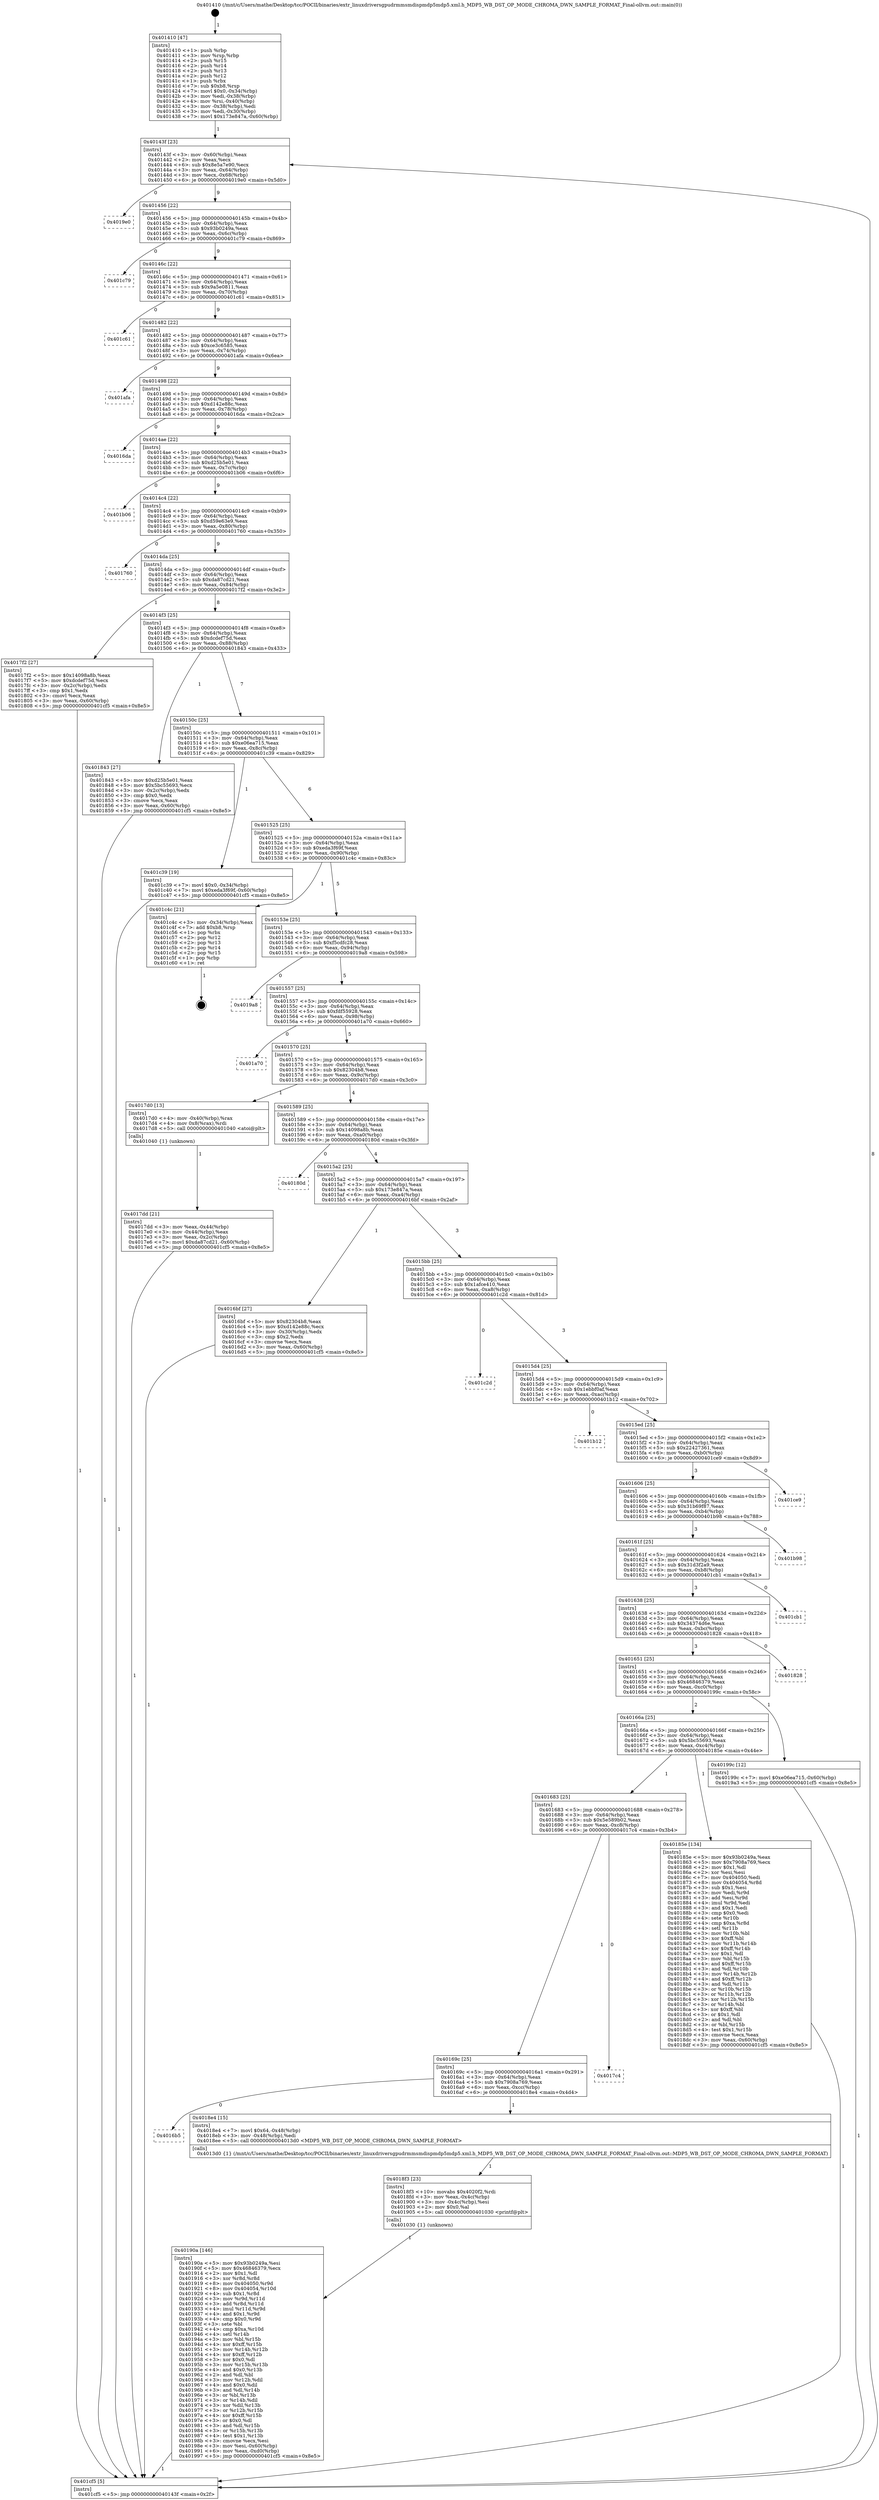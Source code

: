 digraph "0x401410" {
  label = "0x401410 (/mnt/c/Users/mathe/Desktop/tcc/POCII/binaries/extr_linuxdriversgpudrmmsmdispmdp5mdp5.xml.h_MDP5_WB_DST_OP_MODE_CHROMA_DWN_SAMPLE_FORMAT_Final-ollvm.out::main(0))"
  labelloc = "t"
  node[shape=record]

  Entry [label="",width=0.3,height=0.3,shape=circle,fillcolor=black,style=filled]
  "0x40143f" [label="{
     0x40143f [23]\l
     | [instrs]\l
     &nbsp;&nbsp;0x40143f \<+3\>: mov -0x60(%rbp),%eax\l
     &nbsp;&nbsp;0x401442 \<+2\>: mov %eax,%ecx\l
     &nbsp;&nbsp;0x401444 \<+6\>: sub $0x8e5a7e90,%ecx\l
     &nbsp;&nbsp;0x40144a \<+3\>: mov %eax,-0x64(%rbp)\l
     &nbsp;&nbsp;0x40144d \<+3\>: mov %ecx,-0x68(%rbp)\l
     &nbsp;&nbsp;0x401450 \<+6\>: je 00000000004019e0 \<main+0x5d0\>\l
  }"]
  "0x4019e0" [label="{
     0x4019e0\l
  }", style=dashed]
  "0x401456" [label="{
     0x401456 [22]\l
     | [instrs]\l
     &nbsp;&nbsp;0x401456 \<+5\>: jmp 000000000040145b \<main+0x4b\>\l
     &nbsp;&nbsp;0x40145b \<+3\>: mov -0x64(%rbp),%eax\l
     &nbsp;&nbsp;0x40145e \<+5\>: sub $0x93b0249a,%eax\l
     &nbsp;&nbsp;0x401463 \<+3\>: mov %eax,-0x6c(%rbp)\l
     &nbsp;&nbsp;0x401466 \<+6\>: je 0000000000401c79 \<main+0x869\>\l
  }"]
  Exit [label="",width=0.3,height=0.3,shape=circle,fillcolor=black,style=filled,peripheries=2]
  "0x401c79" [label="{
     0x401c79\l
  }", style=dashed]
  "0x40146c" [label="{
     0x40146c [22]\l
     | [instrs]\l
     &nbsp;&nbsp;0x40146c \<+5\>: jmp 0000000000401471 \<main+0x61\>\l
     &nbsp;&nbsp;0x401471 \<+3\>: mov -0x64(%rbp),%eax\l
     &nbsp;&nbsp;0x401474 \<+5\>: sub $0x9a5e0811,%eax\l
     &nbsp;&nbsp;0x401479 \<+3\>: mov %eax,-0x70(%rbp)\l
     &nbsp;&nbsp;0x40147c \<+6\>: je 0000000000401c61 \<main+0x851\>\l
  }"]
  "0x40190a" [label="{
     0x40190a [146]\l
     | [instrs]\l
     &nbsp;&nbsp;0x40190a \<+5\>: mov $0x93b0249a,%esi\l
     &nbsp;&nbsp;0x40190f \<+5\>: mov $0x46846379,%ecx\l
     &nbsp;&nbsp;0x401914 \<+2\>: mov $0x1,%dl\l
     &nbsp;&nbsp;0x401916 \<+3\>: xor %r8d,%r8d\l
     &nbsp;&nbsp;0x401919 \<+8\>: mov 0x404050,%r9d\l
     &nbsp;&nbsp;0x401921 \<+8\>: mov 0x404054,%r10d\l
     &nbsp;&nbsp;0x401929 \<+4\>: sub $0x1,%r8d\l
     &nbsp;&nbsp;0x40192d \<+3\>: mov %r9d,%r11d\l
     &nbsp;&nbsp;0x401930 \<+3\>: add %r8d,%r11d\l
     &nbsp;&nbsp;0x401933 \<+4\>: imul %r11d,%r9d\l
     &nbsp;&nbsp;0x401937 \<+4\>: and $0x1,%r9d\l
     &nbsp;&nbsp;0x40193b \<+4\>: cmp $0x0,%r9d\l
     &nbsp;&nbsp;0x40193f \<+3\>: sete %bl\l
     &nbsp;&nbsp;0x401942 \<+4\>: cmp $0xa,%r10d\l
     &nbsp;&nbsp;0x401946 \<+4\>: setl %r14b\l
     &nbsp;&nbsp;0x40194a \<+3\>: mov %bl,%r15b\l
     &nbsp;&nbsp;0x40194d \<+4\>: xor $0xff,%r15b\l
     &nbsp;&nbsp;0x401951 \<+3\>: mov %r14b,%r12b\l
     &nbsp;&nbsp;0x401954 \<+4\>: xor $0xff,%r12b\l
     &nbsp;&nbsp;0x401958 \<+3\>: xor $0x0,%dl\l
     &nbsp;&nbsp;0x40195b \<+3\>: mov %r15b,%r13b\l
     &nbsp;&nbsp;0x40195e \<+4\>: and $0x0,%r13b\l
     &nbsp;&nbsp;0x401962 \<+2\>: and %dl,%bl\l
     &nbsp;&nbsp;0x401964 \<+3\>: mov %r12b,%dil\l
     &nbsp;&nbsp;0x401967 \<+4\>: and $0x0,%dil\l
     &nbsp;&nbsp;0x40196b \<+3\>: and %dl,%r14b\l
     &nbsp;&nbsp;0x40196e \<+3\>: or %bl,%r13b\l
     &nbsp;&nbsp;0x401971 \<+3\>: or %r14b,%dil\l
     &nbsp;&nbsp;0x401974 \<+3\>: xor %dil,%r13b\l
     &nbsp;&nbsp;0x401977 \<+3\>: or %r12b,%r15b\l
     &nbsp;&nbsp;0x40197a \<+4\>: xor $0xff,%r15b\l
     &nbsp;&nbsp;0x40197e \<+3\>: or $0x0,%dl\l
     &nbsp;&nbsp;0x401981 \<+3\>: and %dl,%r15b\l
     &nbsp;&nbsp;0x401984 \<+3\>: or %r15b,%r13b\l
     &nbsp;&nbsp;0x401987 \<+4\>: test $0x1,%r13b\l
     &nbsp;&nbsp;0x40198b \<+3\>: cmovne %ecx,%esi\l
     &nbsp;&nbsp;0x40198e \<+3\>: mov %esi,-0x60(%rbp)\l
     &nbsp;&nbsp;0x401991 \<+6\>: mov %eax,-0xd0(%rbp)\l
     &nbsp;&nbsp;0x401997 \<+5\>: jmp 0000000000401cf5 \<main+0x8e5\>\l
  }"]
  "0x401c61" [label="{
     0x401c61\l
  }", style=dashed]
  "0x401482" [label="{
     0x401482 [22]\l
     | [instrs]\l
     &nbsp;&nbsp;0x401482 \<+5\>: jmp 0000000000401487 \<main+0x77\>\l
     &nbsp;&nbsp;0x401487 \<+3\>: mov -0x64(%rbp),%eax\l
     &nbsp;&nbsp;0x40148a \<+5\>: sub $0xce3c6585,%eax\l
     &nbsp;&nbsp;0x40148f \<+3\>: mov %eax,-0x74(%rbp)\l
     &nbsp;&nbsp;0x401492 \<+6\>: je 0000000000401afa \<main+0x6ea\>\l
  }"]
  "0x4018f3" [label="{
     0x4018f3 [23]\l
     | [instrs]\l
     &nbsp;&nbsp;0x4018f3 \<+10\>: movabs $0x4020f2,%rdi\l
     &nbsp;&nbsp;0x4018fd \<+3\>: mov %eax,-0x4c(%rbp)\l
     &nbsp;&nbsp;0x401900 \<+3\>: mov -0x4c(%rbp),%esi\l
     &nbsp;&nbsp;0x401903 \<+2\>: mov $0x0,%al\l
     &nbsp;&nbsp;0x401905 \<+5\>: call 0000000000401030 \<printf@plt\>\l
     | [calls]\l
     &nbsp;&nbsp;0x401030 \{1\} (unknown)\l
  }"]
  "0x401afa" [label="{
     0x401afa\l
  }", style=dashed]
  "0x401498" [label="{
     0x401498 [22]\l
     | [instrs]\l
     &nbsp;&nbsp;0x401498 \<+5\>: jmp 000000000040149d \<main+0x8d\>\l
     &nbsp;&nbsp;0x40149d \<+3\>: mov -0x64(%rbp),%eax\l
     &nbsp;&nbsp;0x4014a0 \<+5\>: sub $0xd142e88c,%eax\l
     &nbsp;&nbsp;0x4014a5 \<+3\>: mov %eax,-0x78(%rbp)\l
     &nbsp;&nbsp;0x4014a8 \<+6\>: je 00000000004016da \<main+0x2ca\>\l
  }"]
  "0x4016b5" [label="{
     0x4016b5\l
  }", style=dashed]
  "0x4016da" [label="{
     0x4016da\l
  }", style=dashed]
  "0x4014ae" [label="{
     0x4014ae [22]\l
     | [instrs]\l
     &nbsp;&nbsp;0x4014ae \<+5\>: jmp 00000000004014b3 \<main+0xa3\>\l
     &nbsp;&nbsp;0x4014b3 \<+3\>: mov -0x64(%rbp),%eax\l
     &nbsp;&nbsp;0x4014b6 \<+5\>: sub $0xd25b5e01,%eax\l
     &nbsp;&nbsp;0x4014bb \<+3\>: mov %eax,-0x7c(%rbp)\l
     &nbsp;&nbsp;0x4014be \<+6\>: je 0000000000401b06 \<main+0x6f6\>\l
  }"]
  "0x4018e4" [label="{
     0x4018e4 [15]\l
     | [instrs]\l
     &nbsp;&nbsp;0x4018e4 \<+7\>: movl $0x64,-0x48(%rbp)\l
     &nbsp;&nbsp;0x4018eb \<+3\>: mov -0x48(%rbp),%edi\l
     &nbsp;&nbsp;0x4018ee \<+5\>: call 00000000004013d0 \<MDP5_WB_DST_OP_MODE_CHROMA_DWN_SAMPLE_FORMAT\>\l
     | [calls]\l
     &nbsp;&nbsp;0x4013d0 \{1\} (/mnt/c/Users/mathe/Desktop/tcc/POCII/binaries/extr_linuxdriversgpudrmmsmdispmdp5mdp5.xml.h_MDP5_WB_DST_OP_MODE_CHROMA_DWN_SAMPLE_FORMAT_Final-ollvm.out::MDP5_WB_DST_OP_MODE_CHROMA_DWN_SAMPLE_FORMAT)\l
  }"]
  "0x401b06" [label="{
     0x401b06\l
  }", style=dashed]
  "0x4014c4" [label="{
     0x4014c4 [22]\l
     | [instrs]\l
     &nbsp;&nbsp;0x4014c4 \<+5\>: jmp 00000000004014c9 \<main+0xb9\>\l
     &nbsp;&nbsp;0x4014c9 \<+3\>: mov -0x64(%rbp),%eax\l
     &nbsp;&nbsp;0x4014cc \<+5\>: sub $0xd59e63e9,%eax\l
     &nbsp;&nbsp;0x4014d1 \<+3\>: mov %eax,-0x80(%rbp)\l
     &nbsp;&nbsp;0x4014d4 \<+6\>: je 0000000000401760 \<main+0x350\>\l
  }"]
  "0x40169c" [label="{
     0x40169c [25]\l
     | [instrs]\l
     &nbsp;&nbsp;0x40169c \<+5\>: jmp 00000000004016a1 \<main+0x291\>\l
     &nbsp;&nbsp;0x4016a1 \<+3\>: mov -0x64(%rbp),%eax\l
     &nbsp;&nbsp;0x4016a4 \<+5\>: sub $0x7908a769,%eax\l
     &nbsp;&nbsp;0x4016a9 \<+6\>: mov %eax,-0xcc(%rbp)\l
     &nbsp;&nbsp;0x4016af \<+6\>: je 00000000004018e4 \<main+0x4d4\>\l
  }"]
  "0x401760" [label="{
     0x401760\l
  }", style=dashed]
  "0x4014da" [label="{
     0x4014da [25]\l
     | [instrs]\l
     &nbsp;&nbsp;0x4014da \<+5\>: jmp 00000000004014df \<main+0xcf\>\l
     &nbsp;&nbsp;0x4014df \<+3\>: mov -0x64(%rbp),%eax\l
     &nbsp;&nbsp;0x4014e2 \<+5\>: sub $0xda87cd21,%eax\l
     &nbsp;&nbsp;0x4014e7 \<+6\>: mov %eax,-0x84(%rbp)\l
     &nbsp;&nbsp;0x4014ed \<+6\>: je 00000000004017f2 \<main+0x3e2\>\l
  }"]
  "0x4017c4" [label="{
     0x4017c4\l
  }", style=dashed]
  "0x4017f2" [label="{
     0x4017f2 [27]\l
     | [instrs]\l
     &nbsp;&nbsp;0x4017f2 \<+5\>: mov $0x14098a8b,%eax\l
     &nbsp;&nbsp;0x4017f7 \<+5\>: mov $0xdcdef75d,%ecx\l
     &nbsp;&nbsp;0x4017fc \<+3\>: mov -0x2c(%rbp),%edx\l
     &nbsp;&nbsp;0x4017ff \<+3\>: cmp $0x1,%edx\l
     &nbsp;&nbsp;0x401802 \<+3\>: cmovl %ecx,%eax\l
     &nbsp;&nbsp;0x401805 \<+3\>: mov %eax,-0x60(%rbp)\l
     &nbsp;&nbsp;0x401808 \<+5\>: jmp 0000000000401cf5 \<main+0x8e5\>\l
  }"]
  "0x4014f3" [label="{
     0x4014f3 [25]\l
     | [instrs]\l
     &nbsp;&nbsp;0x4014f3 \<+5\>: jmp 00000000004014f8 \<main+0xe8\>\l
     &nbsp;&nbsp;0x4014f8 \<+3\>: mov -0x64(%rbp),%eax\l
     &nbsp;&nbsp;0x4014fb \<+5\>: sub $0xdcdef75d,%eax\l
     &nbsp;&nbsp;0x401500 \<+6\>: mov %eax,-0x88(%rbp)\l
     &nbsp;&nbsp;0x401506 \<+6\>: je 0000000000401843 \<main+0x433\>\l
  }"]
  "0x401683" [label="{
     0x401683 [25]\l
     | [instrs]\l
     &nbsp;&nbsp;0x401683 \<+5\>: jmp 0000000000401688 \<main+0x278\>\l
     &nbsp;&nbsp;0x401688 \<+3\>: mov -0x64(%rbp),%eax\l
     &nbsp;&nbsp;0x40168b \<+5\>: sub $0x5e589b02,%eax\l
     &nbsp;&nbsp;0x401690 \<+6\>: mov %eax,-0xc8(%rbp)\l
     &nbsp;&nbsp;0x401696 \<+6\>: je 00000000004017c4 \<main+0x3b4\>\l
  }"]
  "0x401843" [label="{
     0x401843 [27]\l
     | [instrs]\l
     &nbsp;&nbsp;0x401843 \<+5\>: mov $0xd25b5e01,%eax\l
     &nbsp;&nbsp;0x401848 \<+5\>: mov $0x5bc55693,%ecx\l
     &nbsp;&nbsp;0x40184d \<+3\>: mov -0x2c(%rbp),%edx\l
     &nbsp;&nbsp;0x401850 \<+3\>: cmp $0x0,%edx\l
     &nbsp;&nbsp;0x401853 \<+3\>: cmove %ecx,%eax\l
     &nbsp;&nbsp;0x401856 \<+3\>: mov %eax,-0x60(%rbp)\l
     &nbsp;&nbsp;0x401859 \<+5\>: jmp 0000000000401cf5 \<main+0x8e5\>\l
  }"]
  "0x40150c" [label="{
     0x40150c [25]\l
     | [instrs]\l
     &nbsp;&nbsp;0x40150c \<+5\>: jmp 0000000000401511 \<main+0x101\>\l
     &nbsp;&nbsp;0x401511 \<+3\>: mov -0x64(%rbp),%eax\l
     &nbsp;&nbsp;0x401514 \<+5\>: sub $0xe06ea715,%eax\l
     &nbsp;&nbsp;0x401519 \<+6\>: mov %eax,-0x8c(%rbp)\l
     &nbsp;&nbsp;0x40151f \<+6\>: je 0000000000401c39 \<main+0x829\>\l
  }"]
  "0x40185e" [label="{
     0x40185e [134]\l
     | [instrs]\l
     &nbsp;&nbsp;0x40185e \<+5\>: mov $0x93b0249a,%eax\l
     &nbsp;&nbsp;0x401863 \<+5\>: mov $0x7908a769,%ecx\l
     &nbsp;&nbsp;0x401868 \<+2\>: mov $0x1,%dl\l
     &nbsp;&nbsp;0x40186a \<+2\>: xor %esi,%esi\l
     &nbsp;&nbsp;0x40186c \<+7\>: mov 0x404050,%edi\l
     &nbsp;&nbsp;0x401873 \<+8\>: mov 0x404054,%r8d\l
     &nbsp;&nbsp;0x40187b \<+3\>: sub $0x1,%esi\l
     &nbsp;&nbsp;0x40187e \<+3\>: mov %edi,%r9d\l
     &nbsp;&nbsp;0x401881 \<+3\>: add %esi,%r9d\l
     &nbsp;&nbsp;0x401884 \<+4\>: imul %r9d,%edi\l
     &nbsp;&nbsp;0x401888 \<+3\>: and $0x1,%edi\l
     &nbsp;&nbsp;0x40188b \<+3\>: cmp $0x0,%edi\l
     &nbsp;&nbsp;0x40188e \<+4\>: sete %r10b\l
     &nbsp;&nbsp;0x401892 \<+4\>: cmp $0xa,%r8d\l
     &nbsp;&nbsp;0x401896 \<+4\>: setl %r11b\l
     &nbsp;&nbsp;0x40189a \<+3\>: mov %r10b,%bl\l
     &nbsp;&nbsp;0x40189d \<+3\>: xor $0xff,%bl\l
     &nbsp;&nbsp;0x4018a0 \<+3\>: mov %r11b,%r14b\l
     &nbsp;&nbsp;0x4018a3 \<+4\>: xor $0xff,%r14b\l
     &nbsp;&nbsp;0x4018a7 \<+3\>: xor $0x1,%dl\l
     &nbsp;&nbsp;0x4018aa \<+3\>: mov %bl,%r15b\l
     &nbsp;&nbsp;0x4018ad \<+4\>: and $0xff,%r15b\l
     &nbsp;&nbsp;0x4018b1 \<+3\>: and %dl,%r10b\l
     &nbsp;&nbsp;0x4018b4 \<+3\>: mov %r14b,%r12b\l
     &nbsp;&nbsp;0x4018b7 \<+4\>: and $0xff,%r12b\l
     &nbsp;&nbsp;0x4018bb \<+3\>: and %dl,%r11b\l
     &nbsp;&nbsp;0x4018be \<+3\>: or %r10b,%r15b\l
     &nbsp;&nbsp;0x4018c1 \<+3\>: or %r11b,%r12b\l
     &nbsp;&nbsp;0x4018c4 \<+3\>: xor %r12b,%r15b\l
     &nbsp;&nbsp;0x4018c7 \<+3\>: or %r14b,%bl\l
     &nbsp;&nbsp;0x4018ca \<+3\>: xor $0xff,%bl\l
     &nbsp;&nbsp;0x4018cd \<+3\>: or $0x1,%dl\l
     &nbsp;&nbsp;0x4018d0 \<+2\>: and %dl,%bl\l
     &nbsp;&nbsp;0x4018d2 \<+3\>: or %bl,%r15b\l
     &nbsp;&nbsp;0x4018d5 \<+4\>: test $0x1,%r15b\l
     &nbsp;&nbsp;0x4018d9 \<+3\>: cmovne %ecx,%eax\l
     &nbsp;&nbsp;0x4018dc \<+3\>: mov %eax,-0x60(%rbp)\l
     &nbsp;&nbsp;0x4018df \<+5\>: jmp 0000000000401cf5 \<main+0x8e5\>\l
  }"]
  "0x401c39" [label="{
     0x401c39 [19]\l
     | [instrs]\l
     &nbsp;&nbsp;0x401c39 \<+7\>: movl $0x0,-0x34(%rbp)\l
     &nbsp;&nbsp;0x401c40 \<+7\>: movl $0xeda3f69f,-0x60(%rbp)\l
     &nbsp;&nbsp;0x401c47 \<+5\>: jmp 0000000000401cf5 \<main+0x8e5\>\l
  }"]
  "0x401525" [label="{
     0x401525 [25]\l
     | [instrs]\l
     &nbsp;&nbsp;0x401525 \<+5\>: jmp 000000000040152a \<main+0x11a\>\l
     &nbsp;&nbsp;0x40152a \<+3\>: mov -0x64(%rbp),%eax\l
     &nbsp;&nbsp;0x40152d \<+5\>: sub $0xeda3f69f,%eax\l
     &nbsp;&nbsp;0x401532 \<+6\>: mov %eax,-0x90(%rbp)\l
     &nbsp;&nbsp;0x401538 \<+6\>: je 0000000000401c4c \<main+0x83c\>\l
  }"]
  "0x40166a" [label="{
     0x40166a [25]\l
     | [instrs]\l
     &nbsp;&nbsp;0x40166a \<+5\>: jmp 000000000040166f \<main+0x25f\>\l
     &nbsp;&nbsp;0x40166f \<+3\>: mov -0x64(%rbp),%eax\l
     &nbsp;&nbsp;0x401672 \<+5\>: sub $0x5bc55693,%eax\l
     &nbsp;&nbsp;0x401677 \<+6\>: mov %eax,-0xc4(%rbp)\l
     &nbsp;&nbsp;0x40167d \<+6\>: je 000000000040185e \<main+0x44e\>\l
  }"]
  "0x401c4c" [label="{
     0x401c4c [21]\l
     | [instrs]\l
     &nbsp;&nbsp;0x401c4c \<+3\>: mov -0x34(%rbp),%eax\l
     &nbsp;&nbsp;0x401c4f \<+7\>: add $0xb8,%rsp\l
     &nbsp;&nbsp;0x401c56 \<+1\>: pop %rbx\l
     &nbsp;&nbsp;0x401c57 \<+2\>: pop %r12\l
     &nbsp;&nbsp;0x401c59 \<+2\>: pop %r13\l
     &nbsp;&nbsp;0x401c5b \<+2\>: pop %r14\l
     &nbsp;&nbsp;0x401c5d \<+2\>: pop %r15\l
     &nbsp;&nbsp;0x401c5f \<+1\>: pop %rbp\l
     &nbsp;&nbsp;0x401c60 \<+1\>: ret\l
  }"]
  "0x40153e" [label="{
     0x40153e [25]\l
     | [instrs]\l
     &nbsp;&nbsp;0x40153e \<+5\>: jmp 0000000000401543 \<main+0x133\>\l
     &nbsp;&nbsp;0x401543 \<+3\>: mov -0x64(%rbp),%eax\l
     &nbsp;&nbsp;0x401546 \<+5\>: sub $0xf5cdfc28,%eax\l
     &nbsp;&nbsp;0x40154b \<+6\>: mov %eax,-0x94(%rbp)\l
     &nbsp;&nbsp;0x401551 \<+6\>: je 00000000004019a8 \<main+0x598\>\l
  }"]
  "0x40199c" [label="{
     0x40199c [12]\l
     | [instrs]\l
     &nbsp;&nbsp;0x40199c \<+7\>: movl $0xe06ea715,-0x60(%rbp)\l
     &nbsp;&nbsp;0x4019a3 \<+5\>: jmp 0000000000401cf5 \<main+0x8e5\>\l
  }"]
  "0x4019a8" [label="{
     0x4019a8\l
  }", style=dashed]
  "0x401557" [label="{
     0x401557 [25]\l
     | [instrs]\l
     &nbsp;&nbsp;0x401557 \<+5\>: jmp 000000000040155c \<main+0x14c\>\l
     &nbsp;&nbsp;0x40155c \<+3\>: mov -0x64(%rbp),%eax\l
     &nbsp;&nbsp;0x40155f \<+5\>: sub $0xfdf55928,%eax\l
     &nbsp;&nbsp;0x401564 \<+6\>: mov %eax,-0x98(%rbp)\l
     &nbsp;&nbsp;0x40156a \<+6\>: je 0000000000401a70 \<main+0x660\>\l
  }"]
  "0x401651" [label="{
     0x401651 [25]\l
     | [instrs]\l
     &nbsp;&nbsp;0x401651 \<+5\>: jmp 0000000000401656 \<main+0x246\>\l
     &nbsp;&nbsp;0x401656 \<+3\>: mov -0x64(%rbp),%eax\l
     &nbsp;&nbsp;0x401659 \<+5\>: sub $0x46846379,%eax\l
     &nbsp;&nbsp;0x40165e \<+6\>: mov %eax,-0xc0(%rbp)\l
     &nbsp;&nbsp;0x401664 \<+6\>: je 000000000040199c \<main+0x58c\>\l
  }"]
  "0x401a70" [label="{
     0x401a70\l
  }", style=dashed]
  "0x401570" [label="{
     0x401570 [25]\l
     | [instrs]\l
     &nbsp;&nbsp;0x401570 \<+5\>: jmp 0000000000401575 \<main+0x165\>\l
     &nbsp;&nbsp;0x401575 \<+3\>: mov -0x64(%rbp),%eax\l
     &nbsp;&nbsp;0x401578 \<+5\>: sub $0x82304b8,%eax\l
     &nbsp;&nbsp;0x40157d \<+6\>: mov %eax,-0x9c(%rbp)\l
     &nbsp;&nbsp;0x401583 \<+6\>: je 00000000004017d0 \<main+0x3c0\>\l
  }"]
  "0x401828" [label="{
     0x401828\l
  }", style=dashed]
  "0x4017d0" [label="{
     0x4017d0 [13]\l
     | [instrs]\l
     &nbsp;&nbsp;0x4017d0 \<+4\>: mov -0x40(%rbp),%rax\l
     &nbsp;&nbsp;0x4017d4 \<+4\>: mov 0x8(%rax),%rdi\l
     &nbsp;&nbsp;0x4017d8 \<+5\>: call 0000000000401040 \<atoi@plt\>\l
     | [calls]\l
     &nbsp;&nbsp;0x401040 \{1\} (unknown)\l
  }"]
  "0x401589" [label="{
     0x401589 [25]\l
     | [instrs]\l
     &nbsp;&nbsp;0x401589 \<+5\>: jmp 000000000040158e \<main+0x17e\>\l
     &nbsp;&nbsp;0x40158e \<+3\>: mov -0x64(%rbp),%eax\l
     &nbsp;&nbsp;0x401591 \<+5\>: sub $0x14098a8b,%eax\l
     &nbsp;&nbsp;0x401596 \<+6\>: mov %eax,-0xa0(%rbp)\l
     &nbsp;&nbsp;0x40159c \<+6\>: je 000000000040180d \<main+0x3fd\>\l
  }"]
  "0x401638" [label="{
     0x401638 [25]\l
     | [instrs]\l
     &nbsp;&nbsp;0x401638 \<+5\>: jmp 000000000040163d \<main+0x22d\>\l
     &nbsp;&nbsp;0x40163d \<+3\>: mov -0x64(%rbp),%eax\l
     &nbsp;&nbsp;0x401640 \<+5\>: sub $0x34374d6e,%eax\l
     &nbsp;&nbsp;0x401645 \<+6\>: mov %eax,-0xbc(%rbp)\l
     &nbsp;&nbsp;0x40164b \<+6\>: je 0000000000401828 \<main+0x418\>\l
  }"]
  "0x40180d" [label="{
     0x40180d\l
  }", style=dashed]
  "0x4015a2" [label="{
     0x4015a2 [25]\l
     | [instrs]\l
     &nbsp;&nbsp;0x4015a2 \<+5\>: jmp 00000000004015a7 \<main+0x197\>\l
     &nbsp;&nbsp;0x4015a7 \<+3\>: mov -0x64(%rbp),%eax\l
     &nbsp;&nbsp;0x4015aa \<+5\>: sub $0x173e847a,%eax\l
     &nbsp;&nbsp;0x4015af \<+6\>: mov %eax,-0xa4(%rbp)\l
     &nbsp;&nbsp;0x4015b5 \<+6\>: je 00000000004016bf \<main+0x2af\>\l
  }"]
  "0x401cb1" [label="{
     0x401cb1\l
  }", style=dashed]
  "0x4016bf" [label="{
     0x4016bf [27]\l
     | [instrs]\l
     &nbsp;&nbsp;0x4016bf \<+5\>: mov $0x82304b8,%eax\l
     &nbsp;&nbsp;0x4016c4 \<+5\>: mov $0xd142e88c,%ecx\l
     &nbsp;&nbsp;0x4016c9 \<+3\>: mov -0x30(%rbp),%edx\l
     &nbsp;&nbsp;0x4016cc \<+3\>: cmp $0x2,%edx\l
     &nbsp;&nbsp;0x4016cf \<+3\>: cmovne %ecx,%eax\l
     &nbsp;&nbsp;0x4016d2 \<+3\>: mov %eax,-0x60(%rbp)\l
     &nbsp;&nbsp;0x4016d5 \<+5\>: jmp 0000000000401cf5 \<main+0x8e5\>\l
  }"]
  "0x4015bb" [label="{
     0x4015bb [25]\l
     | [instrs]\l
     &nbsp;&nbsp;0x4015bb \<+5\>: jmp 00000000004015c0 \<main+0x1b0\>\l
     &nbsp;&nbsp;0x4015c0 \<+3\>: mov -0x64(%rbp),%eax\l
     &nbsp;&nbsp;0x4015c3 \<+5\>: sub $0x1afce410,%eax\l
     &nbsp;&nbsp;0x4015c8 \<+6\>: mov %eax,-0xa8(%rbp)\l
     &nbsp;&nbsp;0x4015ce \<+6\>: je 0000000000401c2d \<main+0x81d\>\l
  }"]
  "0x401cf5" [label="{
     0x401cf5 [5]\l
     | [instrs]\l
     &nbsp;&nbsp;0x401cf5 \<+5\>: jmp 000000000040143f \<main+0x2f\>\l
  }"]
  "0x401410" [label="{
     0x401410 [47]\l
     | [instrs]\l
     &nbsp;&nbsp;0x401410 \<+1\>: push %rbp\l
     &nbsp;&nbsp;0x401411 \<+3\>: mov %rsp,%rbp\l
     &nbsp;&nbsp;0x401414 \<+2\>: push %r15\l
     &nbsp;&nbsp;0x401416 \<+2\>: push %r14\l
     &nbsp;&nbsp;0x401418 \<+2\>: push %r13\l
     &nbsp;&nbsp;0x40141a \<+2\>: push %r12\l
     &nbsp;&nbsp;0x40141c \<+1\>: push %rbx\l
     &nbsp;&nbsp;0x40141d \<+7\>: sub $0xb8,%rsp\l
     &nbsp;&nbsp;0x401424 \<+7\>: movl $0x0,-0x34(%rbp)\l
     &nbsp;&nbsp;0x40142b \<+3\>: mov %edi,-0x38(%rbp)\l
     &nbsp;&nbsp;0x40142e \<+4\>: mov %rsi,-0x40(%rbp)\l
     &nbsp;&nbsp;0x401432 \<+3\>: mov -0x38(%rbp),%edi\l
     &nbsp;&nbsp;0x401435 \<+3\>: mov %edi,-0x30(%rbp)\l
     &nbsp;&nbsp;0x401438 \<+7\>: movl $0x173e847a,-0x60(%rbp)\l
  }"]
  "0x4017dd" [label="{
     0x4017dd [21]\l
     | [instrs]\l
     &nbsp;&nbsp;0x4017dd \<+3\>: mov %eax,-0x44(%rbp)\l
     &nbsp;&nbsp;0x4017e0 \<+3\>: mov -0x44(%rbp),%eax\l
     &nbsp;&nbsp;0x4017e3 \<+3\>: mov %eax,-0x2c(%rbp)\l
     &nbsp;&nbsp;0x4017e6 \<+7\>: movl $0xda87cd21,-0x60(%rbp)\l
     &nbsp;&nbsp;0x4017ed \<+5\>: jmp 0000000000401cf5 \<main+0x8e5\>\l
  }"]
  "0x40161f" [label="{
     0x40161f [25]\l
     | [instrs]\l
     &nbsp;&nbsp;0x40161f \<+5\>: jmp 0000000000401624 \<main+0x214\>\l
     &nbsp;&nbsp;0x401624 \<+3\>: mov -0x64(%rbp),%eax\l
     &nbsp;&nbsp;0x401627 \<+5\>: sub $0x31d3f2a9,%eax\l
     &nbsp;&nbsp;0x40162c \<+6\>: mov %eax,-0xb8(%rbp)\l
     &nbsp;&nbsp;0x401632 \<+6\>: je 0000000000401cb1 \<main+0x8a1\>\l
  }"]
  "0x401c2d" [label="{
     0x401c2d\l
  }", style=dashed]
  "0x4015d4" [label="{
     0x4015d4 [25]\l
     | [instrs]\l
     &nbsp;&nbsp;0x4015d4 \<+5\>: jmp 00000000004015d9 \<main+0x1c9\>\l
     &nbsp;&nbsp;0x4015d9 \<+3\>: mov -0x64(%rbp),%eax\l
     &nbsp;&nbsp;0x4015dc \<+5\>: sub $0x1ebbf0af,%eax\l
     &nbsp;&nbsp;0x4015e1 \<+6\>: mov %eax,-0xac(%rbp)\l
     &nbsp;&nbsp;0x4015e7 \<+6\>: je 0000000000401b12 \<main+0x702\>\l
  }"]
  "0x401b98" [label="{
     0x401b98\l
  }", style=dashed]
  "0x401b12" [label="{
     0x401b12\l
  }", style=dashed]
  "0x4015ed" [label="{
     0x4015ed [25]\l
     | [instrs]\l
     &nbsp;&nbsp;0x4015ed \<+5\>: jmp 00000000004015f2 \<main+0x1e2\>\l
     &nbsp;&nbsp;0x4015f2 \<+3\>: mov -0x64(%rbp),%eax\l
     &nbsp;&nbsp;0x4015f5 \<+5\>: sub $0x22427361,%eax\l
     &nbsp;&nbsp;0x4015fa \<+6\>: mov %eax,-0xb0(%rbp)\l
     &nbsp;&nbsp;0x401600 \<+6\>: je 0000000000401ce9 \<main+0x8d9\>\l
  }"]
  "0x401606" [label="{
     0x401606 [25]\l
     | [instrs]\l
     &nbsp;&nbsp;0x401606 \<+5\>: jmp 000000000040160b \<main+0x1fb\>\l
     &nbsp;&nbsp;0x40160b \<+3\>: mov -0x64(%rbp),%eax\l
     &nbsp;&nbsp;0x40160e \<+5\>: sub $0x31b69f87,%eax\l
     &nbsp;&nbsp;0x401613 \<+6\>: mov %eax,-0xb4(%rbp)\l
     &nbsp;&nbsp;0x401619 \<+6\>: je 0000000000401b98 \<main+0x788\>\l
  }"]
  "0x401ce9" [label="{
     0x401ce9\l
  }", style=dashed]
  Entry -> "0x401410" [label=" 1"]
  "0x40143f" -> "0x4019e0" [label=" 0"]
  "0x40143f" -> "0x401456" [label=" 9"]
  "0x401c4c" -> Exit [label=" 1"]
  "0x401456" -> "0x401c79" [label=" 0"]
  "0x401456" -> "0x40146c" [label=" 9"]
  "0x401c39" -> "0x401cf5" [label=" 1"]
  "0x40146c" -> "0x401c61" [label=" 0"]
  "0x40146c" -> "0x401482" [label=" 9"]
  "0x40199c" -> "0x401cf5" [label=" 1"]
  "0x401482" -> "0x401afa" [label=" 0"]
  "0x401482" -> "0x401498" [label=" 9"]
  "0x40190a" -> "0x401cf5" [label=" 1"]
  "0x401498" -> "0x4016da" [label=" 0"]
  "0x401498" -> "0x4014ae" [label=" 9"]
  "0x4018f3" -> "0x40190a" [label=" 1"]
  "0x4014ae" -> "0x401b06" [label=" 0"]
  "0x4014ae" -> "0x4014c4" [label=" 9"]
  "0x4018e4" -> "0x4018f3" [label=" 1"]
  "0x4014c4" -> "0x401760" [label=" 0"]
  "0x4014c4" -> "0x4014da" [label=" 9"]
  "0x40169c" -> "0x4018e4" [label=" 1"]
  "0x4014da" -> "0x4017f2" [label=" 1"]
  "0x4014da" -> "0x4014f3" [label=" 8"]
  "0x40169c" -> "0x4016b5" [label=" 0"]
  "0x4014f3" -> "0x401843" [label=" 1"]
  "0x4014f3" -> "0x40150c" [label=" 7"]
  "0x401683" -> "0x4017c4" [label=" 0"]
  "0x40150c" -> "0x401c39" [label=" 1"]
  "0x40150c" -> "0x401525" [label=" 6"]
  "0x401683" -> "0x40169c" [label=" 1"]
  "0x401525" -> "0x401c4c" [label=" 1"]
  "0x401525" -> "0x40153e" [label=" 5"]
  "0x40166a" -> "0x401683" [label=" 1"]
  "0x40153e" -> "0x4019a8" [label=" 0"]
  "0x40153e" -> "0x401557" [label=" 5"]
  "0x40166a" -> "0x40185e" [label=" 1"]
  "0x401557" -> "0x401a70" [label=" 0"]
  "0x401557" -> "0x401570" [label=" 5"]
  "0x401651" -> "0x40166a" [label=" 2"]
  "0x401570" -> "0x4017d0" [label=" 1"]
  "0x401570" -> "0x401589" [label=" 4"]
  "0x401651" -> "0x40199c" [label=" 1"]
  "0x401589" -> "0x40180d" [label=" 0"]
  "0x401589" -> "0x4015a2" [label=" 4"]
  "0x401638" -> "0x401651" [label=" 3"]
  "0x4015a2" -> "0x4016bf" [label=" 1"]
  "0x4015a2" -> "0x4015bb" [label=" 3"]
  "0x4016bf" -> "0x401cf5" [label=" 1"]
  "0x401410" -> "0x40143f" [label=" 1"]
  "0x401cf5" -> "0x40143f" [label=" 8"]
  "0x4017d0" -> "0x4017dd" [label=" 1"]
  "0x4017dd" -> "0x401cf5" [label=" 1"]
  "0x4017f2" -> "0x401cf5" [label=" 1"]
  "0x401843" -> "0x401cf5" [label=" 1"]
  "0x401638" -> "0x401828" [label=" 0"]
  "0x4015bb" -> "0x401c2d" [label=" 0"]
  "0x4015bb" -> "0x4015d4" [label=" 3"]
  "0x40161f" -> "0x401638" [label=" 3"]
  "0x4015d4" -> "0x401b12" [label=" 0"]
  "0x4015d4" -> "0x4015ed" [label=" 3"]
  "0x40161f" -> "0x401cb1" [label=" 0"]
  "0x4015ed" -> "0x401ce9" [label=" 0"]
  "0x4015ed" -> "0x401606" [label=" 3"]
  "0x40185e" -> "0x401cf5" [label=" 1"]
  "0x401606" -> "0x401b98" [label=" 0"]
  "0x401606" -> "0x40161f" [label=" 3"]
}
